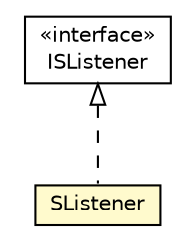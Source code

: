 #!/usr/local/bin/dot
#
# Class diagram 
# Generated by UMLGraph version R5_6-24-gf6e263 (http://www.umlgraph.org/)
#

digraph G {
	edge [fontname="Helvetica",fontsize=10,labelfontname="Helvetica",labelfontsize=10];
	node [fontname="Helvetica",fontsize=10,shape=plaintext];
	nodesep=0.25;
	ranksep=0.5;
	// org.universAAL.support.utils.ISListener
	c6685806 [label=<<table title="org.universAAL.support.utils.ISListener" border="0" cellborder="1" cellspacing="0" cellpadding="2" port="p" href="../../../support/utils/ISListener.html">
		<tr><td><table border="0" cellspacing="0" cellpadding="1">
<tr><td align="center" balign="center"> &#171;interface&#187; </td></tr>
<tr><td align="center" balign="center"> ISListener </td></tr>
		</table></td></tr>
		</table>>, URL="../../../support/utils/ISListener.html", fontname="Helvetica", fontcolor="black", fontsize=10.0];
	// org.universAAL.ri.api.manager.RemoteUAAL.SListener
	c6687093 [label=<<table title="org.universAAL.ri.api.manager.RemoteUAAL.SListener" border="0" cellborder="1" cellspacing="0" cellpadding="2" port="p" bgcolor="lemonChiffon" href="./RemoteUAAL.SListener.html">
		<tr><td><table border="0" cellspacing="0" cellpadding="1">
<tr><td align="center" balign="center"> SListener </td></tr>
		</table></td></tr>
		</table>>, URL="./RemoteUAAL.SListener.html", fontname="Helvetica", fontcolor="black", fontsize=10.0];
	//org.universAAL.ri.api.manager.RemoteUAAL.SListener implements org.universAAL.support.utils.ISListener
	c6685806:p -> c6687093:p [dir=back,arrowtail=empty,style=dashed];
}

